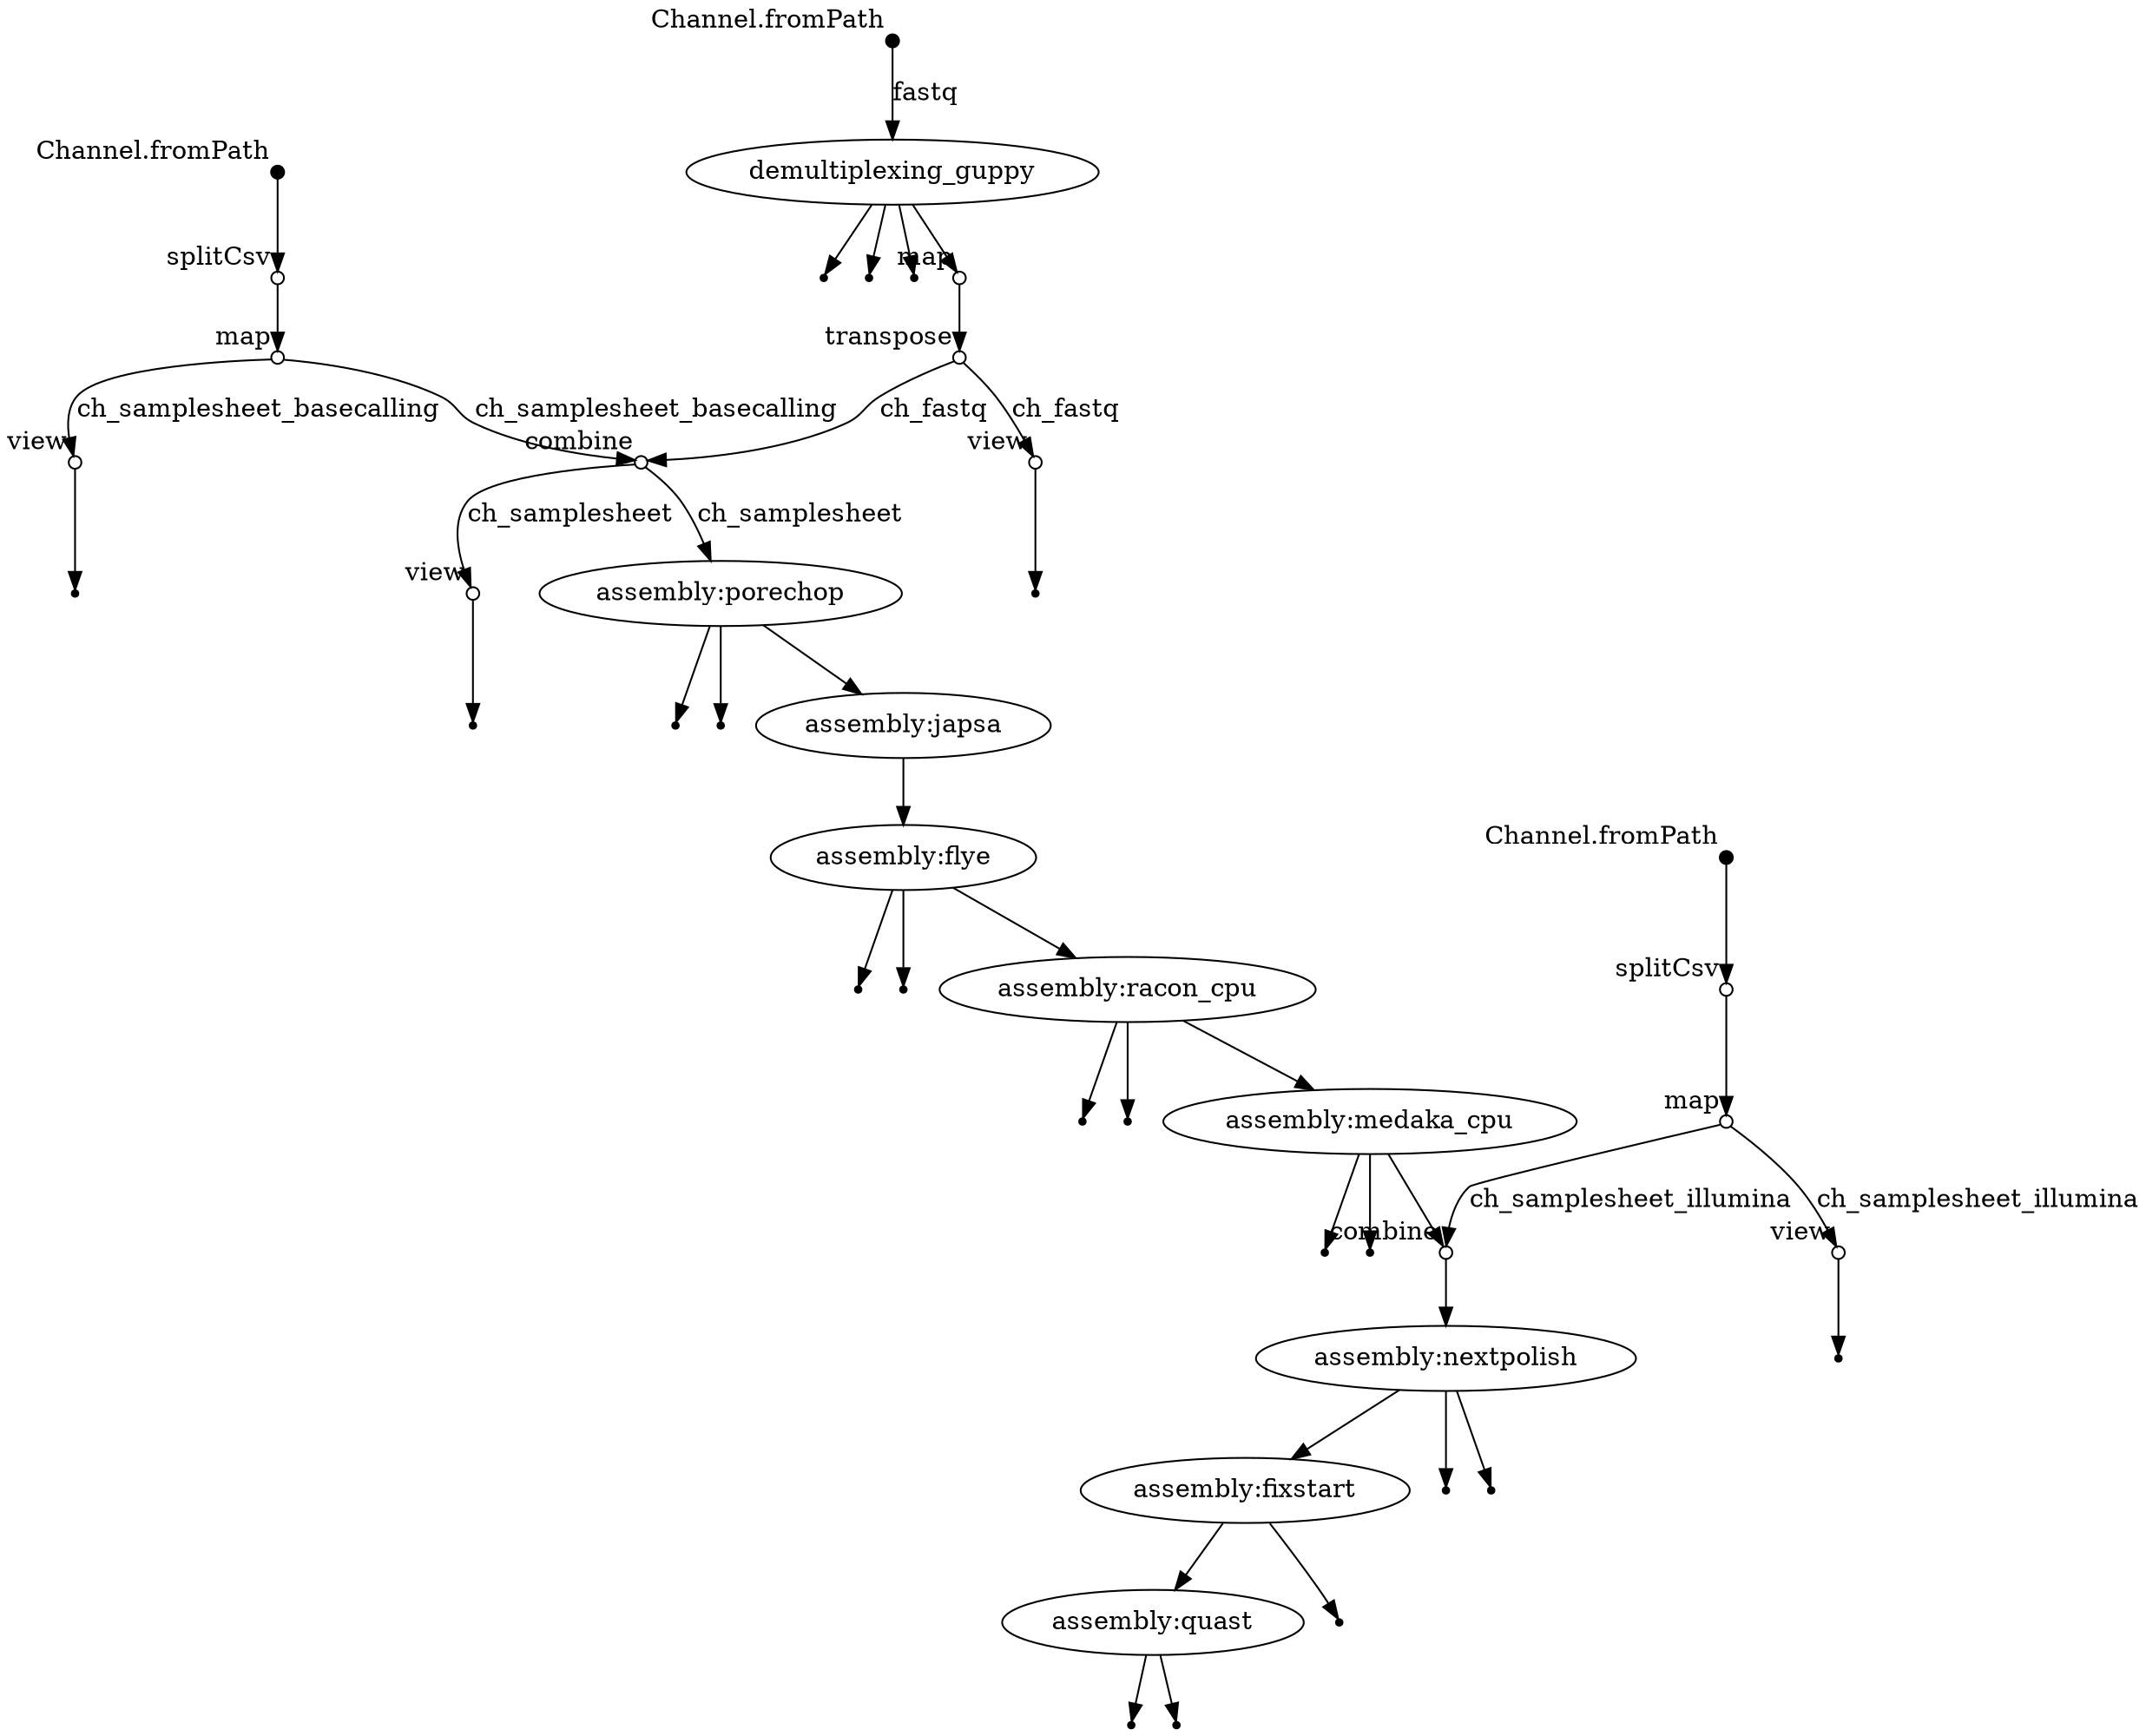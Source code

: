 digraph "flowchart_dag" {
p0 [shape=point,label="",fixedsize=true,width=0.1,xlabel="Channel.fromPath"];
p1 [shape=circle,label="",fixedsize=true,width=0.1,xlabel="splitCsv"];
p0 -> p1;

p1 [shape=circle,label="",fixedsize=true,width=0.1,xlabel="splitCsv"];
p2 [shape=circle,label="",fixedsize=true,width=0.1,xlabel="map"];
p1 -> p2;

p2 [shape=circle,label="",fixedsize=true,width=0.1,xlabel="map"];
p3 [shape=circle,label="",fixedsize=true,width=0.1,xlabel="view"];
p2 -> p3 [label="ch_samplesheet_basecalling"];

p3 [shape=circle,label="",fixedsize=true,width=0.1,xlabel="view"];
p4 [shape=point];
p3 -> p4;

p5 [shape=point,label="",fixedsize=true,width=0.1,xlabel="Channel.fromPath"];
p6 [shape=circle,label="",fixedsize=true,width=0.1,xlabel="splitCsv"];
p5 -> p6;

p6 [shape=circle,label="",fixedsize=true,width=0.1,xlabel="splitCsv"];
p7 [shape=circle,label="",fixedsize=true,width=0.1,xlabel="map"];
p6 -> p7;

p7 [shape=circle,label="",fixedsize=true,width=0.1,xlabel="map"];
p8 [shape=circle,label="",fixedsize=true,width=0.1,xlabel="view"];
p7 -> p8 [label="ch_samplesheet_illumina"];

p8 [shape=circle,label="",fixedsize=true,width=0.1,xlabel="view"];
p9 [shape=point];
p8 -> p9;

p10 [shape=point,label="",fixedsize=true,width=0.1,xlabel="Channel.fromPath"];
p11 [label="demultiplexing_guppy"];
p10 -> p11 [label="fastq"];

p11 [label="demultiplexing_guppy"];
p15 [shape=circle,label="",fixedsize=true,width=0.1,xlabel="map"];
p11 -> p15;

p11 [label="demultiplexing_guppy"];
p14 [shape=point];
p11 -> p14;

p11 [label="demultiplexing_guppy"];
p13 [shape=point];
p11 -> p13;

p11 [label="demultiplexing_guppy"];
p12 [shape=point];
p11 -> p12;

p15 [shape=circle,label="",fixedsize=true,width=0.1,xlabel="map"];
p16 [shape=circle,label="",fixedsize=true,width=0.1,xlabel="transpose"];
p15 -> p16;

p16 [shape=circle,label="",fixedsize=true,width=0.1,xlabel="transpose"];
p17 [shape=circle,label="",fixedsize=true,width=0.1,xlabel="view"];
p16 -> p17 [label="ch_fastq"];

p17 [shape=circle,label="",fixedsize=true,width=0.1,xlabel="view"];
p18 [shape=point];
p17 -> p18;

p16 [shape=circle,label="",fixedsize=true,width=0.1,xlabel="transpose"];
p19 [shape=circle,label="",fixedsize=true,width=0.1,xlabel="combine"];
p16 -> p19 [label="ch_fastq"];

p2 [shape=circle,label="",fixedsize=true,width=0.1,xlabel="map"];
p19 [shape=circle,label="",fixedsize=true,width=0.1,xlabel="combine"];
p2 -> p19 [label="ch_samplesheet_basecalling"];

p19 [shape=circle,label="",fixedsize=true,width=0.1,xlabel="combine"];
p20 [shape=circle,label="",fixedsize=true,width=0.1,xlabel="view"];
p19 -> p20 [label="ch_samplesheet"];

p20 [shape=circle,label="",fixedsize=true,width=0.1,xlabel="view"];
p21 [shape=point];
p20 -> p21;

p19 [shape=circle,label="",fixedsize=true,width=0.1,xlabel="combine"];
p22 [label="assembly:porechop"];
p19 -> p22 [label="ch_samplesheet"];

p22 [label="assembly:porechop"];
p25 [label="assembly:japsa"];
p22 -> p25;

p22 [label="assembly:porechop"];
p24 [shape=point];
p22 -> p24;

p22 [label="assembly:porechop"];
p23 [shape=point];
p22 -> p23;

p25 [label="assembly:japsa"];
p26 [label="assembly:flye"];
p25 -> p26;

p26 [label="assembly:flye"];
p29 [label="assembly:racon_cpu"];
p26 -> p29;

p26 [label="assembly:flye"];
p28 [shape=point];
p26 -> p28;

p26 [label="assembly:flye"];
p27 [shape=point];
p26 -> p27;

p29 [label="assembly:racon_cpu"];
p32 [label="assembly:medaka_cpu"];
p29 -> p32;

p29 [label="assembly:racon_cpu"];
p31 [shape=point];
p29 -> p31;

p29 [label="assembly:racon_cpu"];
p30 [shape=point];
p29 -> p30;

p32 [label="assembly:medaka_cpu"];
p35 [shape=circle,label="",fixedsize=true,width=0.1,xlabel="combine"];
p32 -> p35;

p32 [label="assembly:medaka_cpu"];
p34 [shape=point];
p32 -> p34;

p32 [label="assembly:medaka_cpu"];
p33 [shape=point];
p32 -> p33;

p7 [shape=circle,label="",fixedsize=true,width=0.1,xlabel="map"];
p35 [shape=circle,label="",fixedsize=true,width=0.1,xlabel="combine"];
p7 -> p35 [label="ch_samplesheet_illumina"];

p35 [shape=circle,label="",fixedsize=true,width=0.1,xlabel="combine"];
p36 [label="assembly:nextpolish"];
p35 -> p36;

p36 [label="assembly:nextpolish"];
p39 [label="assembly:fixstart"];
p36 -> p39;

p36 [label="assembly:nextpolish"];
p38 [shape=point];
p36 -> p38;

p36 [label="assembly:nextpolish"];
p37 [shape=point];
p36 -> p37;

p39 [label="assembly:fixstart"];
p41 [label="assembly:quast"];
p39 -> p41;

p39 [label="assembly:fixstart"];
p40 [shape=point];
p39 -> p40;

p41 [label="assembly:quast"];
p43 [shape=point];
p41 -> p43;

p41 [label="assembly:quast"];
p42 [shape=point];
p41 -> p42;

}

